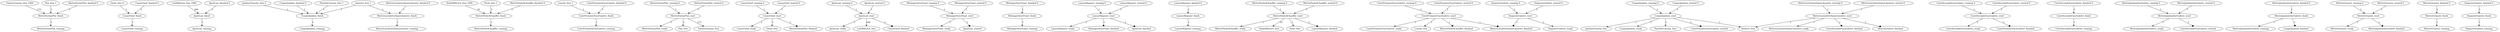 digraph PreparationGaletteJambonFromage {
	"FarineGramme_free 1000" -> MettreFarinePlat_finish [label=175 arrowhead=vee]
			
	"Oeufs_free 6" -> CasserOeuf_finish [label=1 arrowhead=vee]
			
	"LaitMiliLitre_free 1000" -> AjoutLait_finish [label=200 arrowhead=vee]
			
	"JambonTranche_free 4" -> CouperJambon_finish [label=1 arrowhead=vee]
			
	"HuileMiliLitre_free 1000" -> MettrePoeleAChauffer_finish [label=10 arrowhead=vee]
			
	"Louche_free 1" -> CuirePremiereFaceGalette_finish [label=1 arrowhead=vee]
			
	"PaireDeCiseaux_free 1" -> CouperJambon_finish [label=1 arrowhead=vee]
			
	"Plat_free 1" -> MettreFarinePlat_finish [label=1 arrowhead=vee]
			
	"Poele_free 1" -> MettrePoeleAChauffer_finish [label=1 arrowhead=vee]
			
	"Assiette_free 1" -> CouperJambon_finish [label=1 arrowhead=vee]
			
	"Assiette_free 1" -> MettreLaGaletteDansLAssiette_finish [label=1 arrowhead=vee]
			
	"MettreFarinePlat_running 0" -> MettreFarinePlat_start [label=1 arrowhead=vee]
			
	"MettreFarinePlat_started 0" -> MettreFarinePlat_start [label=1 arrowhead=vee]
			
	"MettreFarinePlat_finished 0" -> MettreFarinePlat_finish [label=1 arrowhead=vee]
			
	"CasserOeuf_running 0" -> CasserOeuf_start [label=1 arrowhead=vee]
			
	"CasserOeuf_started 0" -> CasserOeuf_start [label=1 arrowhead=vee]
			
	"CasserOeuf_finished 0" -> CasserOeuf_finish [label=1 arrowhead=vee]
			
	"AjoutLait_running 0" -> AjoutLait_start [label=1 arrowhead=vee]
			
	"AjoutLait_started 0" -> AjoutLait_start [label=1 arrowhead=vee]
			
	"AjoutLait_finished 0" -> AjoutLait_finish [label=1 arrowhead=vee]
			
	"MelangerAvecFouet_running 0" -> MelangerAvecFouet_start [label=1 arrowhead=vee]
			
	"MelangerAvecFouet_started 0" -> MelangerAvecFouet_start [label=1 arrowhead=vee]
			
	"MelangerAvecFouet_finished 0" -> MelangerAvecFouet_finish [label=1 arrowhead=vee]
			
	"LaisserReposer_running 0" -> LaisserReposer_start [label=1 arrowhead=vee]
			
	"LaisserReposer_started 0" -> LaisserReposer_start [label=1 arrowhead=vee]
			
	"LaisserReposer_finished 0" -> LaisserReposer_finish [label=1 arrowhead=vee]
			
	"MettrePoeleAChauffer_running 0" -> MettrePoeleAChauffer_start [label=1 arrowhead=vee]
			
	"MettrePoeleAChauffer_started 0" -> MettrePoeleAChauffer_start [label=1 arrowhead=vee]
			
	"MettrePoeleAChauffer_finished 0" -> MettrePoeleAChauffer_finish [label=1 arrowhead=vee]
			
	"CuirePremiereFaceGalette_running 0" -> CuirePremiereFaceGalette_start [label=1 arrowhead=vee]
			
	"CuirePremiereFaceGalette_started 0" -> CuirePremiereFaceGalette_start [label=1 arrowhead=vee]
			
	"CuirePremiereFaceGalette_finished 0" -> CuirePremiereFaceGalette_finish [label=1 arrowhead=vee]
			
	"CouperJambon_running 0" -> CouperJambon_start [label=1 arrowhead=vee]
			
	"CouperJambon_started 0" -> CouperJambon_start [label=1 arrowhead=vee]
			
	"CouperJambon_finished 0" -> CouperJambon_finish [label=1 arrowhead=vee]
			
	"CuireSecondeFaceGalette_running 0" -> CuireSecondeFaceGalette_start [label=1 arrowhead=vee]
			
	"CuireSecondeFaceGalette_started 0" -> CuireSecondeFaceGalette_start [label=1 arrowhead=vee]
			
	"CuireSecondeFaceGalette_finished 0" -> CuireSecondeFaceGalette_finish [label=1 arrowhead=vee]
			
	"MettreJambonSurGalette_running 0" -> MettreJambonSurGalette_start [label=1 arrowhead=vee]
			
	"MettreJambonSurGalette_started 0" -> MettreJambonSurGalette_start [label=1 arrowhead=vee]
			
	"MettreJambonSurGalette_finished 0" -> MettreJambonSurGalette_finish [label=1 arrowhead=vee]
			
	"MettreGruyere_running 0" -> MettreGruyere_start [label=1 arrowhead=vee]
			
	"MettreGruyere_started 0" -> MettreGruyere_start [label=1 arrowhead=vee]
			
	"MettreGruyere_finished 0" -> MettreGruyere_finish [label=1 arrowhead=vee]
			
	"MettreLaGaletteDansLAssiette_running 0" -> MettreLaGaletteDansLAssiette_start [label=1 arrowhead=vee]
			
	"MettreLaGaletteDansLAssiette_started 0" -> MettreLaGaletteDansLAssiette_start [label=1 arrowhead=vee]
			
	"MettreLaGaletteDansLAssiette_finished 0" -> MettreLaGaletteDansLAssiette_finish [label=1 arrowhead=vee]
			
	"DegusterGalette_running 0" -> DegusterGalette_start [label=1 arrowhead=vee]
			
	"DegusterGalette_started 0" -> DegusterGalette_start [label=1 arrowhead=vee]
			
	"DegusterGalette_finished 0" -> DegusterGalette_finish [label=1 arrowhead=vee]
			


	MettreFarinePlat_start -> MettreFarinePlat_ready [label=1 arrowhead=vee]

	MettreFarinePlat_start -> Plat_free [label=1 arrowhead=vee]

	MettreFarinePlat_start -> FarineGramme_free [label=175 arrowhead=vee]

	MettreFarinePlat_finish -> MettreFarinePlat_running [label=1 arrowhead=vee]

	CasserOeuf_start -> CasserOeuf_ready [label=1 arrowhead=vee]

	CasserOeuf_start -> Oeufs_free [label=1 arrowhead=vee]

	CasserOeuf_start -> MettreFarinePlat_finished [label=1 arrowhead=box]

	CasserOeuf_finish -> CasserOeuf_running [label=1 arrowhead=vee]

	AjoutLait_start -> AjoutLait_ready [label=1 arrowhead=vee]

	AjoutLait_start -> LaitMiliLitre_free [label=200 arrowhead=vee]

	AjoutLait_start -> CasserOeuf_finished [label=1 arrowhead=box]

	AjoutLait_finish -> AjoutLait_running [label=1 arrowhead=vee]

	MelangerAvecFouet_start -> MelangerAvecFouet_ready [label=1 arrowhead=vee]

	MelangerAvecFouet_start -> AjoutLait_started [label=1 arrowhead=box]

	MelangerAvecFouet_finish -> MelangerAvecFouet_running [label=1 arrowhead=vee]

	LaisserReposer_start -> LaisserReposer_ready [label=1 arrowhead=vee]

	LaisserReposer_start -> MelangerAvecFouet_finished [label=1 arrowhead=box]

	LaisserReposer_start -> AjoutLait_finished [label=1 arrowhead=box]

	LaisserReposer_finish -> LaisserReposer_running [label=1 arrowhead=vee]

	MettrePoeleAChauffer_start -> MettrePoeleAChauffer_ready [label=1 arrowhead=vee]

	MettrePoeleAChauffer_start -> HuileMiliLitre_free [label=10 arrowhead=vee]

	MettrePoeleAChauffer_start -> Poele_free [label=1 arrowhead=vee]

	MettrePoeleAChauffer_start -> LaisserReposer_finished [label=1 arrowhead=box]

	MettrePoeleAChauffer_finish -> MettrePoeleAChauffer_running [label=1 arrowhead=vee]

	CuirePremiereFaceGalette_start -> CuirePremiereFaceGalette_ready [label=1 arrowhead=vee]

	CuirePremiereFaceGalette_start -> Louche_free [label=1 arrowhead=vee]

	CuirePremiereFaceGalette_start -> MettrePoeleAChauffer_finished [label=1 arrowhead=box]

	CuirePremiereFaceGalette_start -> MettreLaGaletteDansLAssiette_finished [label=1 arrowhead=box]

	CuirePremiereFaceGalette_finish -> CuirePremiereFaceGalette_running [label=1 arrowhead=vee]

	CouperJambon_start -> CouperJambon_ready [label=1 arrowhead=vee]

	CouperJambon_start -> JambonTranche_free [label=1 arrowhead=vee]

	CouperJambon_start -> Assiette_free [label=1 arrowhead=vee]

	CouperJambon_start -> PaireDeCiseaux_free [label=1 arrowhead=vee]

	CouperJambon_start -> CuirePremiereFaceGalette_started [label=1 arrowhead=box]

	CouperJambon_finish -> CouperJambon_running [label=1 arrowhead=vee]

	CuireSecondeFaceGalette_start -> CuireSecondeFaceGalette_ready [label=1 arrowhead=vee]

	CuireSecondeFaceGalette_start -> CuirePremiereFaceGalette_finished [label=1 arrowhead=box]

	CuireSecondeFaceGalette_finish -> CuireSecondeFaceGalette_running [label=1 arrowhead=vee]

	MettreJambonSurGalette_start -> MettreJambonSurGalette_ready [label=1 arrowhead=vee]

	MettreJambonSurGalette_start -> CuireSecondeFaceGalette_started [label=1 arrowhead=box]

	MettreJambonSurGalette_finish -> MettreJambonSurGalette_running [label=1 arrowhead=vee]

	MettreJambonSurGalette_finish -> CouperJambon_finished [label=1 arrowhead=box]

	MettreGruyere_start -> MettreGruyere_ready [label=1 arrowhead=vee]

	MettreGruyere_start -> MettreJambonSurGalette_finished [label=1 arrowhead=box]

	MettreGruyere_finish -> MettreGruyere_running [label=1 arrowhead=vee]

	MettreLaGaletteDansLAssiette_start -> MettreLaGaletteDansLAssiette_ready [label=1 arrowhead=vee]

	MettreLaGaletteDansLAssiette_start -> Assiette_free [label=1 arrowhead=vee]

	MettreLaGaletteDansLAssiette_start -> CuireSecondeFaceGalette_finished [label=1 arrowhead=box]

	MettreLaGaletteDansLAssiette_start -> MettreGruyere_finished [label=1 arrowhead=box]

	MettreLaGaletteDansLAssiette_finish -> MettreLaGaletteDansLAssiette_running [label=1 arrowhead=vee]

	DegusterGalette_start -> DegusterGalette_ready [label=1 arrowhead=vee]

	DegusterGalette_start -> MettreLaGaletteDansLAssiette_finished [label=1 arrowhead=box]

	DegusterGalette_finish -> DegusterGalette_running [label=1 arrowhead=vee]



}
